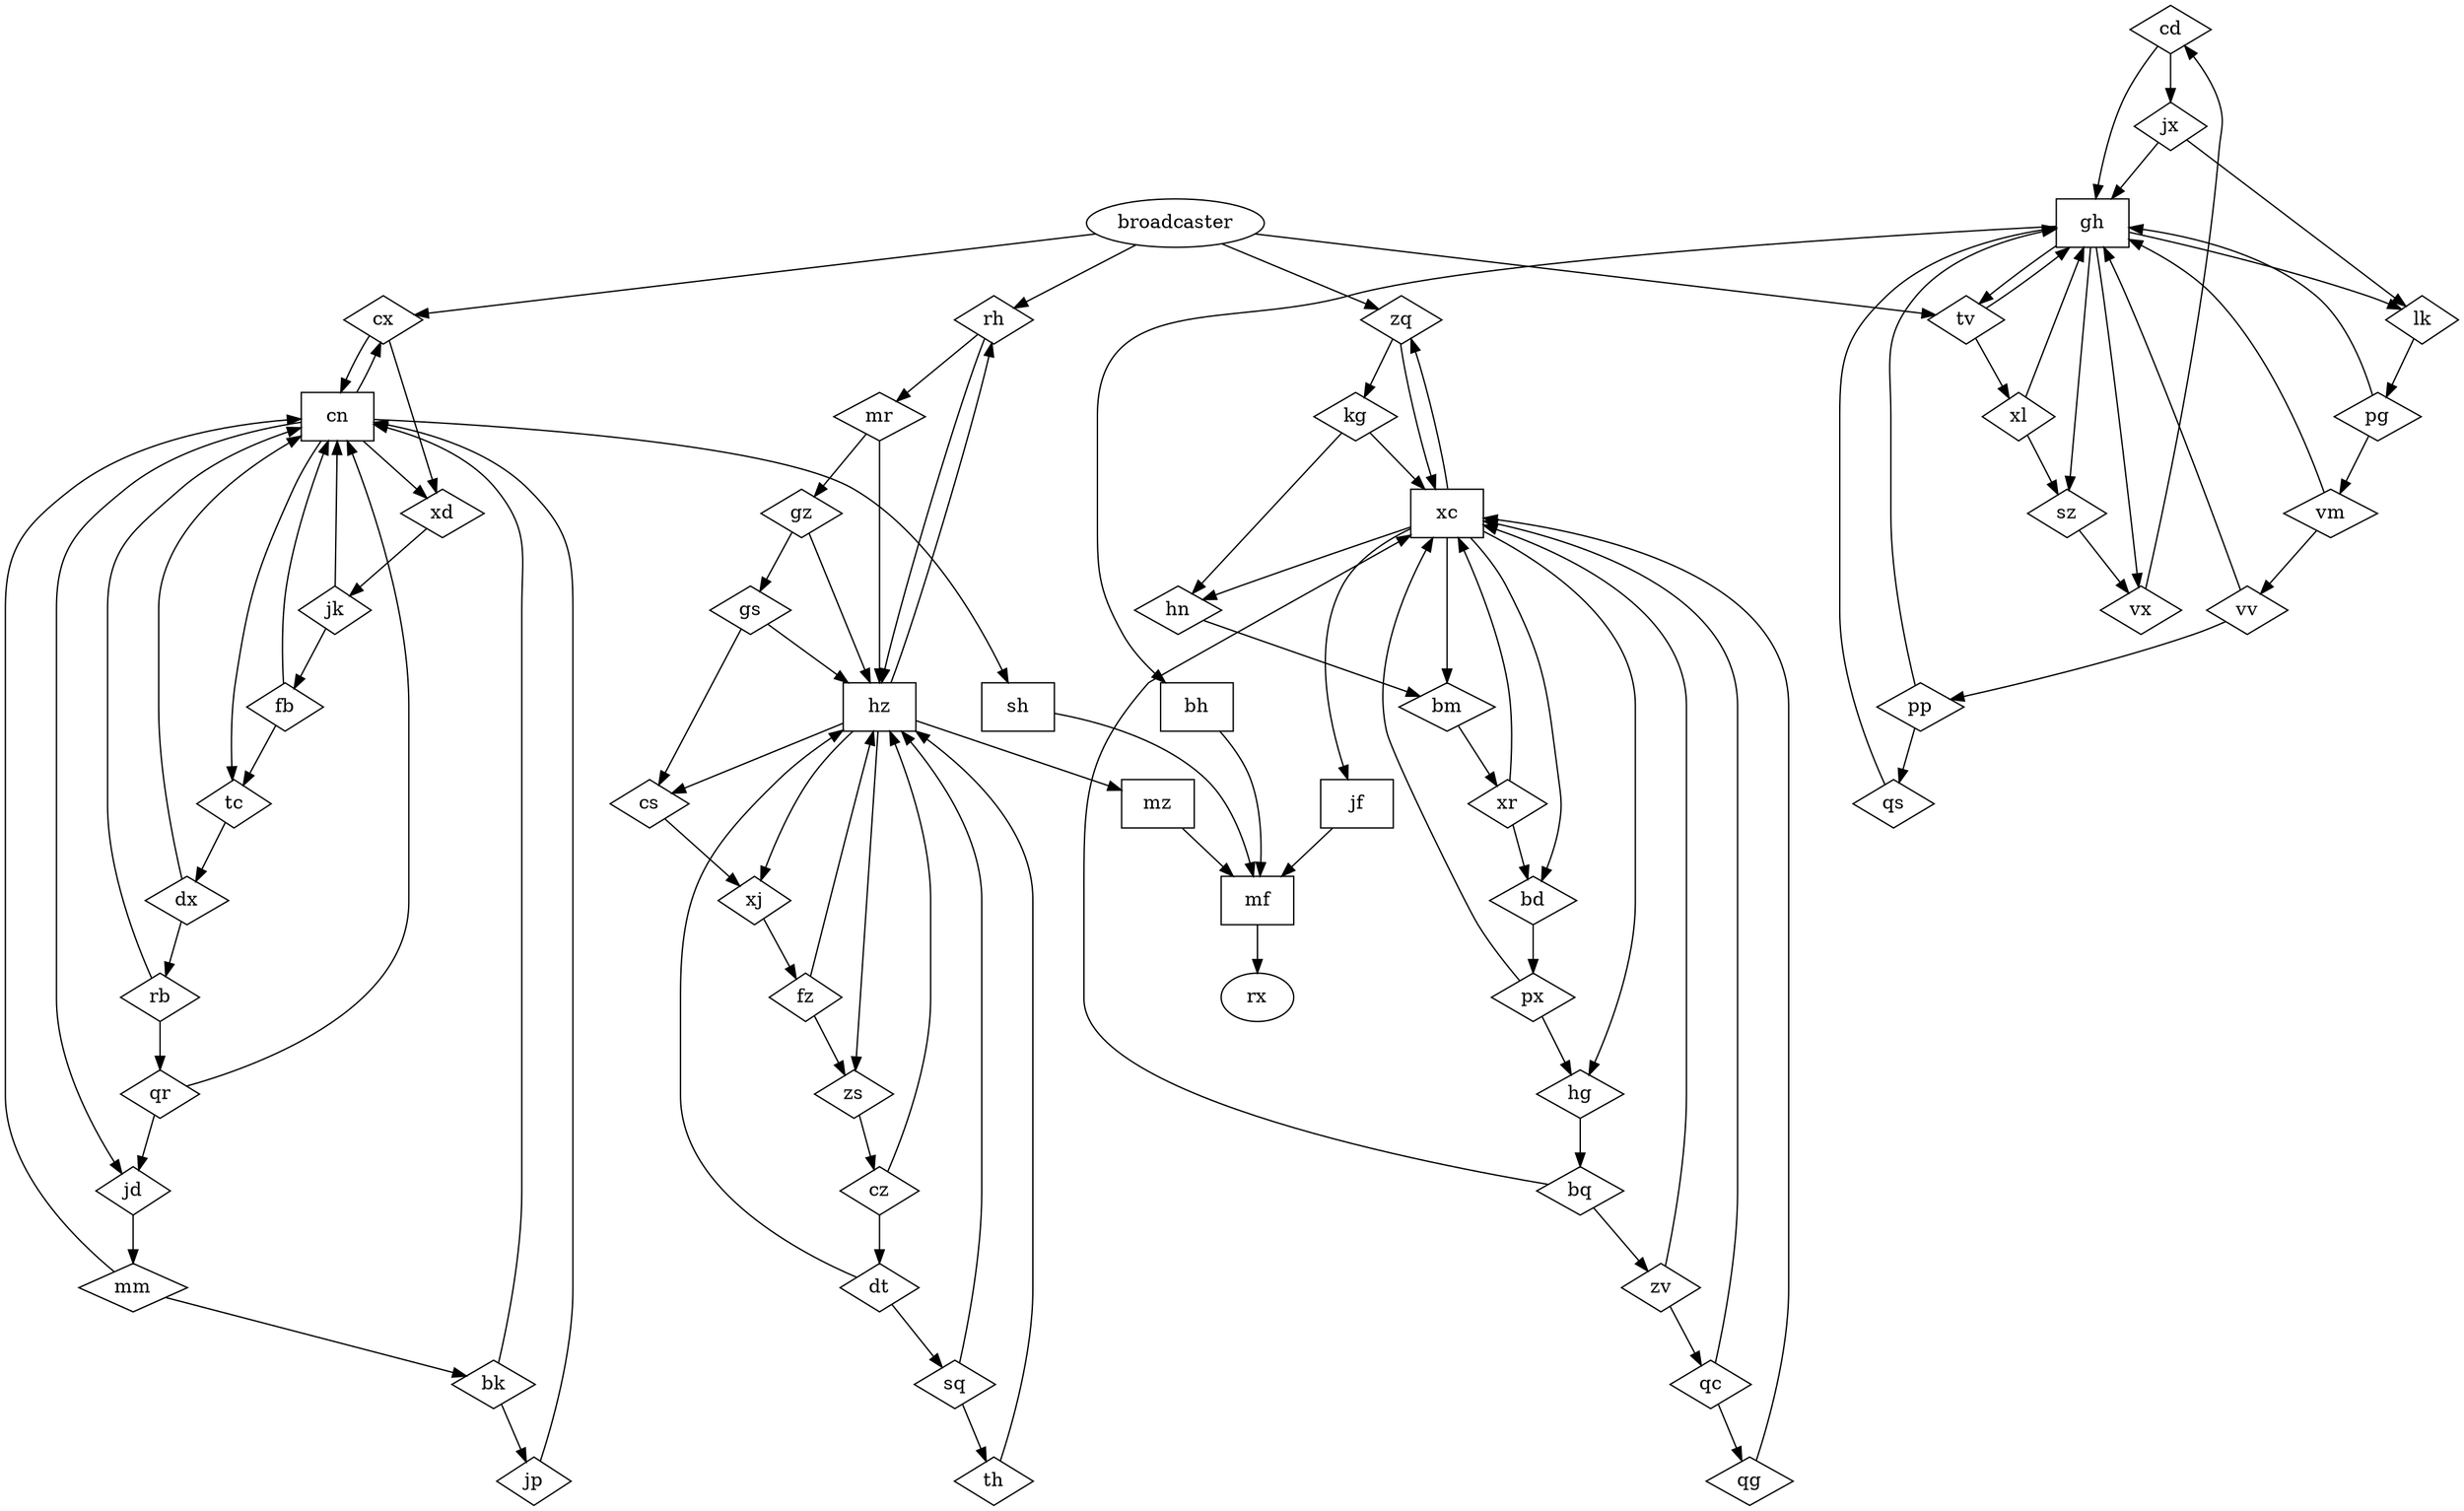digraph G {
    cd [shape=diamond] cd -> jx, gh;
    bk [shape=diamond] bk -> jp, cn;
    px [shape=diamond] px -> xc, hg;
    tv [shape=diamond] tv -> gh, xl;
    xc [shape=box] xc -> bm, zq, jf, hg, bd, hn;
    bd [shape=diamond] bd -> px;
    bh [shape=box] bh -> mf;
    dx [shape=diamond] dx -> cn, rb;
    vv [shape=diamond] vv -> pp, gh;
    broadcaster -> cx, zq, tv, rh;
    rb [shape=diamond] rb -> cn, qr;
    jf [shape=box] jf -> mf;
    jd [shape=diamond] jd -> mm;
    cx [shape=diamond] cx -> xd, cn;
    zs [shape=diamond] zs -> cz;
    hn [shape=diamond] hn -> bm;
    xr [shape=diamond] xr -> bd, xc;
    mf [shape=box] mf -> rx;
    zq [shape=diamond] zq -> kg, xc;
    cn [shape=box] cn -> sh, jd, cx, tc, xd;
    cs [shape=diamond] cs -> xj;
    fb [shape=diamond] fb -> tc, cn;
    mm [shape=diamond] mm -> cn, bk;
    sq [shape=diamond] sq -> th, hz;
    sz [shape=diamond] sz -> vx;
    xl [shape=diamond] xl -> gh, sz;
    vm [shape=diamond] vm -> gh, vv;
    jp [shape=diamond] jp -> cn;
    qr [shape=diamond] qr -> cn, jd;
    bq [shape=diamond] bq -> xc, zv;
    sh [shape=box] sh -> mf;
    gz [shape=diamond] gz -> gs, hz;
    qc [shape=diamond] qc -> qg, xc;
    hg [shape=diamond] hg -> bq;
    dt [shape=diamond] dt -> sq, hz;
    xj [shape=diamond] xj -> fz;
    qs [shape=diamond] qs -> gh;
    fz [shape=diamond] fz -> hz, zs;
    qg [shape=diamond] qg -> xc;
    pp [shape=diamond] pp -> qs, gh;
    zv [shape=diamond] zv -> xc, qc;
    rh [shape=diamond] rh -> hz, mr;
    gh [shape=box] gh -> tv, lk, sz, bh, vx;
    th [shape=diamond] th -> hz;
    mz [shape=box] mz -> mf;
    bm [shape=diamond] bm -> xr;
    lk [shape=diamond] lk -> pg;
    jx [shape=diamond] jx -> lk, gh;
    hz [shape=box] hz -> xj, cs, zs, rh, mz;
    tc [shape=diamond] tc -> dx;
    mr [shape=diamond] mr -> hz, gz;
    xd [shape=diamond] xd -> jk;
    pg [shape=diamond] pg -> vm, gh;
    kg [shape=diamond] kg -> hn, xc;
    gs [shape=diamond] gs -> cs, hz;
    vx [shape=diamond] vx -> cd;
    cz [shape=diamond] cz -> hz, dt;
    jk [shape=diamond] jk -> cn, fb;
}